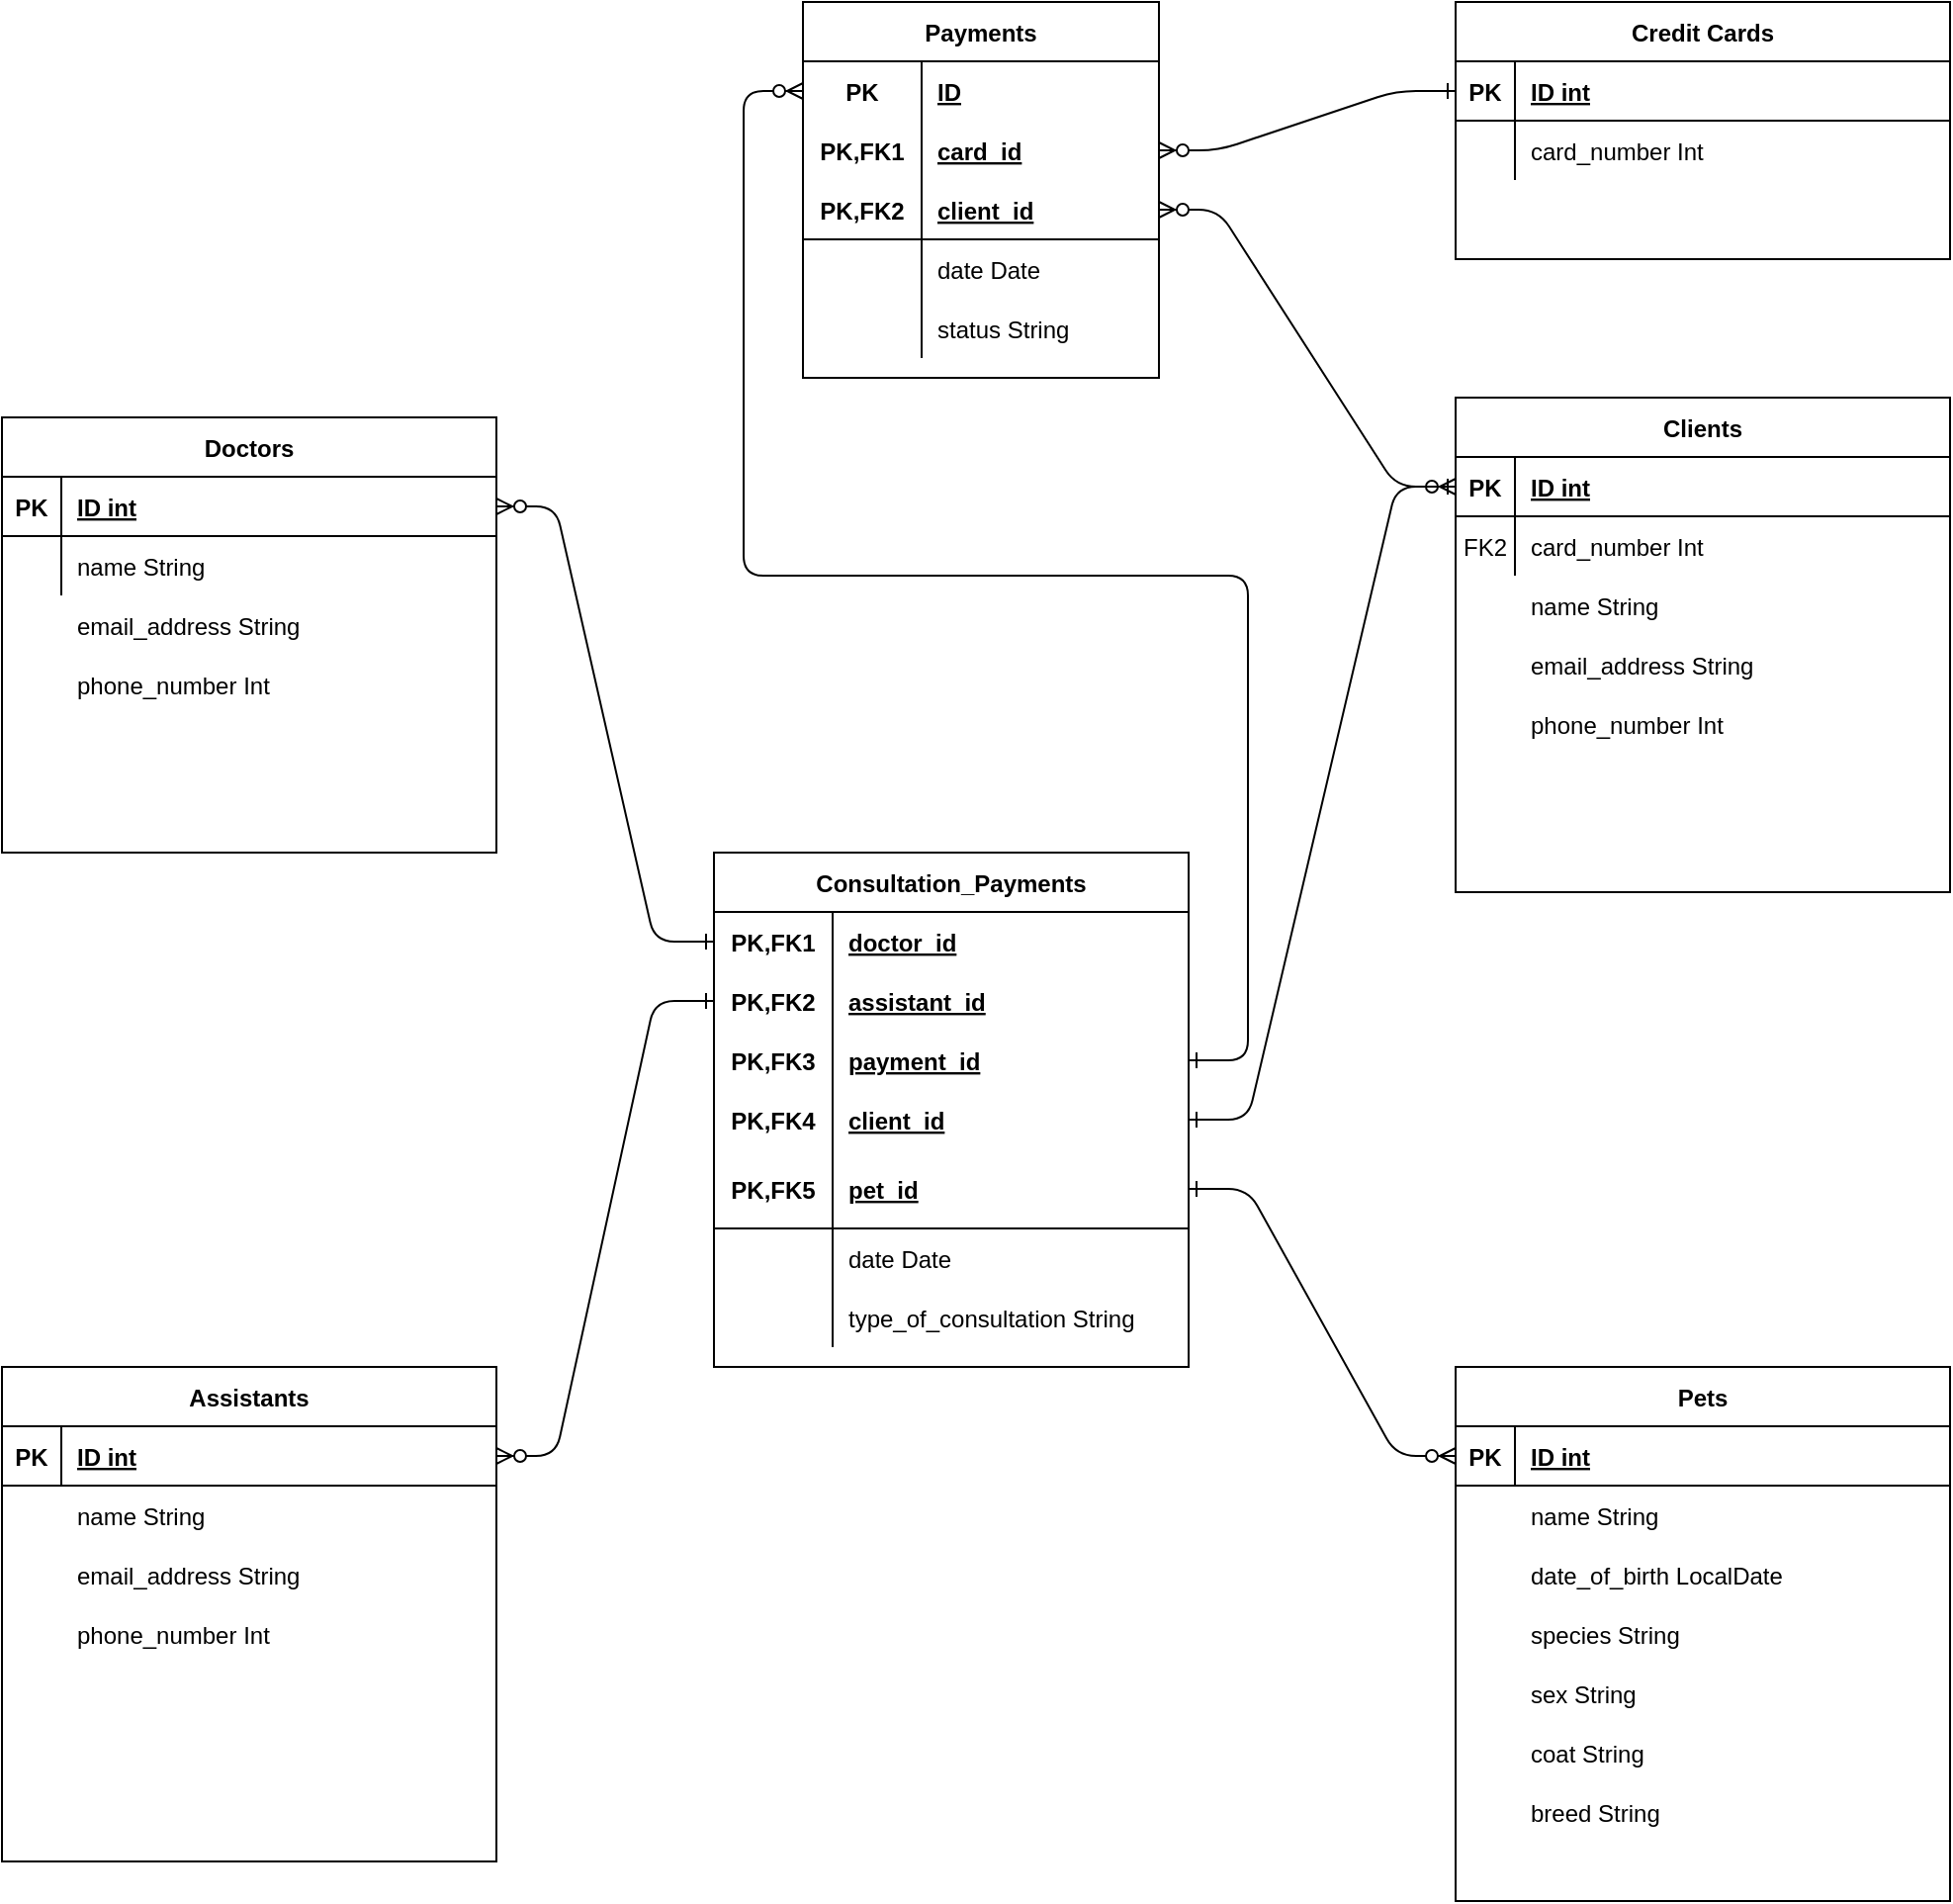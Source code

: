 <mxfile version="14.1.3" type="device"><diagram id="R2lEEEUBdFMjLlhIrx00" name="Page-1"><mxGraphModel dx="2245" dy="1969" grid="1" gridSize="10" guides="1" tooltips="1" connect="1" arrows="1" fold="1" page="1" pageScale="1" pageWidth="850" pageHeight="1100" math="0" shadow="0" extFonts="Permanent Marker^https://fonts.googleapis.com/css?family=Permanent+Marker"><root><mxCell id="0"/><mxCell id="1" parent="0"/><mxCell id="C-vyLk0tnHw3VtMMgP7b-2" value="Assistants" style="shape=table;startSize=30;container=1;collapsible=1;childLayout=tableLayout;fixedRows=1;rowLines=0;fontStyle=1;align=center;resizeLast=1;" parent="1" vertex="1"><mxGeometry x="-175" y="600" width="250" height="250.0" as="geometry"/></mxCell><mxCell id="C-vyLk0tnHw3VtMMgP7b-3" value="" style="shape=partialRectangle;collapsible=0;dropTarget=0;pointerEvents=0;fillColor=none;points=[[0,0.5],[1,0.5]];portConstraint=eastwest;top=0;left=0;right=0;bottom=1;" parent="C-vyLk0tnHw3VtMMgP7b-2" vertex="1"><mxGeometry y="30" width="250" height="30" as="geometry"/></mxCell><mxCell id="C-vyLk0tnHw3VtMMgP7b-4" value="PK" style="shape=partialRectangle;overflow=hidden;connectable=0;fillColor=none;top=0;left=0;bottom=0;right=0;fontStyle=1;" parent="C-vyLk0tnHw3VtMMgP7b-3" vertex="1"><mxGeometry width="30" height="30" as="geometry"/></mxCell><mxCell id="C-vyLk0tnHw3VtMMgP7b-5" value="ID int" style="shape=partialRectangle;overflow=hidden;connectable=0;fillColor=none;top=0;left=0;bottom=0;right=0;align=left;spacingLeft=6;fontStyle=5;" parent="C-vyLk0tnHw3VtMMgP7b-3" vertex="1"><mxGeometry x="30" width="220" height="30" as="geometry"/></mxCell><mxCell id="C-vyLk0tnHw3VtMMgP7b-23" value="Doctors" style="shape=table;startSize=30;container=1;collapsible=1;childLayout=tableLayout;fixedRows=1;rowLines=0;fontStyle=1;align=center;resizeLast=1;" parent="1" vertex="1"><mxGeometry x="-175" y="120" width="250" height="220" as="geometry"/></mxCell><mxCell id="C-vyLk0tnHw3VtMMgP7b-24" value="" style="shape=partialRectangle;collapsible=0;dropTarget=0;pointerEvents=0;fillColor=none;points=[[0,0.5],[1,0.5]];portConstraint=eastwest;top=0;left=0;right=0;bottom=1;" parent="C-vyLk0tnHw3VtMMgP7b-23" vertex="1"><mxGeometry y="30" width="250" height="30" as="geometry"/></mxCell><mxCell id="C-vyLk0tnHw3VtMMgP7b-25" value="PK" style="shape=partialRectangle;overflow=hidden;connectable=0;fillColor=none;top=0;left=0;bottom=0;right=0;fontStyle=1;" parent="C-vyLk0tnHw3VtMMgP7b-24" vertex="1"><mxGeometry width="30" height="30" as="geometry"/></mxCell><mxCell id="C-vyLk0tnHw3VtMMgP7b-26" value="ID int" style="shape=partialRectangle;overflow=hidden;connectable=0;fillColor=none;top=0;left=0;bottom=0;right=0;align=left;spacingLeft=6;fontStyle=5;" parent="C-vyLk0tnHw3VtMMgP7b-24" vertex="1"><mxGeometry x="30" width="220" height="30" as="geometry"/></mxCell><mxCell id="C-vyLk0tnHw3VtMMgP7b-27" value="" style="shape=partialRectangle;collapsible=0;dropTarget=0;pointerEvents=0;fillColor=none;points=[[0,0.5],[1,0.5]];portConstraint=eastwest;top=0;left=0;right=0;bottom=0;" parent="C-vyLk0tnHw3VtMMgP7b-23" vertex="1"><mxGeometry y="60" width="250" height="30" as="geometry"/></mxCell><mxCell id="C-vyLk0tnHw3VtMMgP7b-28" value="" style="shape=partialRectangle;overflow=hidden;connectable=0;fillColor=none;top=0;left=0;bottom=0;right=0;" parent="C-vyLk0tnHw3VtMMgP7b-27" vertex="1"><mxGeometry width="30" height="30" as="geometry"/></mxCell><mxCell id="C-vyLk0tnHw3VtMMgP7b-29" value="name String" style="shape=partialRectangle;overflow=hidden;connectable=0;fillColor=none;top=0;left=0;bottom=0;right=0;align=left;spacingLeft=6;" parent="C-vyLk0tnHw3VtMMgP7b-27" vertex="1"><mxGeometry x="30" width="220" height="30" as="geometry"/></mxCell><mxCell id="-oLC4qc5yoOejBbwxLFb-1" value="Credit Cards" style="shape=table;startSize=30;container=1;collapsible=1;childLayout=tableLayout;fixedRows=1;rowLines=0;fontStyle=1;align=center;resizeLast=1;" vertex="1" parent="1"><mxGeometry x="560" y="-90" width="250" height="130" as="geometry"/></mxCell><mxCell id="-oLC4qc5yoOejBbwxLFb-2" value="" style="shape=partialRectangle;collapsible=0;dropTarget=0;pointerEvents=0;fillColor=none;points=[[0,0.5],[1,0.5]];portConstraint=eastwest;top=0;left=0;right=0;bottom=1;" vertex="1" parent="-oLC4qc5yoOejBbwxLFb-1"><mxGeometry y="30" width="250" height="30" as="geometry"/></mxCell><mxCell id="-oLC4qc5yoOejBbwxLFb-3" value="PK" style="shape=partialRectangle;overflow=hidden;connectable=0;fillColor=none;top=0;left=0;bottom=0;right=0;fontStyle=1;" vertex="1" parent="-oLC4qc5yoOejBbwxLFb-2"><mxGeometry width="30" height="30" as="geometry"/></mxCell><mxCell id="-oLC4qc5yoOejBbwxLFb-4" value="ID int" style="shape=partialRectangle;overflow=hidden;connectable=0;fillColor=none;top=0;left=0;bottom=0;right=0;align=left;spacingLeft=6;fontStyle=5;" vertex="1" parent="-oLC4qc5yoOejBbwxLFb-2"><mxGeometry x="30" width="220" height="30" as="geometry"/></mxCell><mxCell id="-oLC4qc5yoOejBbwxLFb-5" value="" style="shape=partialRectangle;collapsible=0;dropTarget=0;pointerEvents=0;fillColor=none;points=[[0,0.5],[1,0.5]];portConstraint=eastwest;top=0;left=0;right=0;bottom=0;" vertex="1" parent="-oLC4qc5yoOejBbwxLFb-1"><mxGeometry y="60" width="250" height="30" as="geometry"/></mxCell><mxCell id="-oLC4qc5yoOejBbwxLFb-6" value="" style="shape=partialRectangle;overflow=hidden;connectable=0;fillColor=none;top=0;left=0;bottom=0;right=0;" vertex="1" parent="-oLC4qc5yoOejBbwxLFb-5"><mxGeometry width="30" height="30" as="geometry"/></mxCell><mxCell id="-oLC4qc5yoOejBbwxLFb-7" value="card_number Int" style="shape=partialRectangle;overflow=hidden;connectable=0;fillColor=none;top=0;left=0;bottom=0;right=0;align=left;spacingLeft=6;" vertex="1" parent="-oLC4qc5yoOejBbwxLFb-5"><mxGeometry x="30" width="220" height="30" as="geometry"/></mxCell><mxCell id="-oLC4qc5yoOejBbwxLFb-8" value="Pets" style="shape=table;startSize=30;container=1;collapsible=1;childLayout=tableLayout;fixedRows=1;rowLines=0;fontStyle=1;align=center;resizeLast=1;" vertex="1" parent="1"><mxGeometry x="560" y="600" width="250" height="270" as="geometry"/></mxCell><mxCell id="-oLC4qc5yoOejBbwxLFb-9" value="" style="shape=partialRectangle;collapsible=0;dropTarget=0;pointerEvents=0;fillColor=none;points=[[0,0.5],[1,0.5]];portConstraint=eastwest;top=0;left=0;right=0;bottom=1;" vertex="1" parent="-oLC4qc5yoOejBbwxLFb-8"><mxGeometry y="30" width="250" height="30" as="geometry"/></mxCell><mxCell id="-oLC4qc5yoOejBbwxLFb-10" value="PK" style="shape=partialRectangle;overflow=hidden;connectable=0;fillColor=none;top=0;left=0;bottom=0;right=0;fontStyle=1;" vertex="1" parent="-oLC4qc5yoOejBbwxLFb-9"><mxGeometry width="30" height="30" as="geometry"/></mxCell><mxCell id="-oLC4qc5yoOejBbwxLFb-11" value="ID int" style="shape=partialRectangle;overflow=hidden;connectable=0;fillColor=none;top=0;left=0;bottom=0;right=0;align=left;spacingLeft=6;fontStyle=5;" vertex="1" parent="-oLC4qc5yoOejBbwxLFb-9"><mxGeometry x="30" width="220" height="30" as="geometry"/></mxCell><mxCell id="-oLC4qc5yoOejBbwxLFb-15" value="Clients" style="shape=table;startSize=30;container=1;collapsible=1;childLayout=tableLayout;fixedRows=1;rowLines=0;fontStyle=1;align=center;resizeLast=1;" vertex="1" parent="1"><mxGeometry x="560" y="110" width="250" height="250" as="geometry"/></mxCell><mxCell id="-oLC4qc5yoOejBbwxLFb-16" value="" style="shape=partialRectangle;collapsible=0;dropTarget=0;pointerEvents=0;fillColor=none;points=[[0,0.5],[1,0.5]];portConstraint=eastwest;top=0;left=0;right=0;bottom=1;" vertex="1" parent="-oLC4qc5yoOejBbwxLFb-15"><mxGeometry y="30" width="250" height="30" as="geometry"/></mxCell><mxCell id="-oLC4qc5yoOejBbwxLFb-17" value="PK" style="shape=partialRectangle;overflow=hidden;connectable=0;fillColor=none;top=0;left=0;bottom=0;right=0;fontStyle=1;" vertex="1" parent="-oLC4qc5yoOejBbwxLFb-16"><mxGeometry width="30" height="30" as="geometry"/></mxCell><mxCell id="-oLC4qc5yoOejBbwxLFb-18" value="ID int" style="shape=partialRectangle;overflow=hidden;connectable=0;fillColor=none;top=0;left=0;bottom=0;right=0;align=left;spacingLeft=6;fontStyle=5;" vertex="1" parent="-oLC4qc5yoOejBbwxLFb-16"><mxGeometry x="30" width="220" height="30" as="geometry"/></mxCell><mxCell id="-oLC4qc5yoOejBbwxLFb-19" value="" style="shape=partialRectangle;collapsible=0;dropTarget=0;pointerEvents=0;fillColor=none;points=[[0,0.5],[1,0.5]];portConstraint=eastwest;top=0;left=0;right=0;bottom=0;" vertex="1" parent="-oLC4qc5yoOejBbwxLFb-15"><mxGeometry y="60" width="250" height="30" as="geometry"/></mxCell><mxCell id="-oLC4qc5yoOejBbwxLFb-20" value="" style="shape=partialRectangle;overflow=hidden;connectable=0;fillColor=none;top=0;left=0;bottom=0;right=0;" vertex="1" parent="-oLC4qc5yoOejBbwxLFb-19"><mxGeometry width="30" height="30" as="geometry"/></mxCell><mxCell id="-oLC4qc5yoOejBbwxLFb-21" value="card_number Int" style="shape=partialRectangle;overflow=hidden;connectable=0;fillColor=none;top=0;left=0;bottom=0;right=0;align=left;spacingLeft=6;" vertex="1" parent="-oLC4qc5yoOejBbwxLFb-19"><mxGeometry x="30" width="220" height="30" as="geometry"/></mxCell><mxCell id="-oLC4qc5yoOejBbwxLFb-25" value="email_address String" style="shape=partialRectangle;overflow=hidden;connectable=0;fillColor=none;top=0;left=0;bottom=0;right=0;align=left;spacingLeft=6;" vertex="1" parent="1"><mxGeometry x="-145" y="210" width="220" height="30" as="geometry"/></mxCell><mxCell id="-oLC4qc5yoOejBbwxLFb-26" value="phone_number Int" style="shape=partialRectangle;overflow=hidden;connectable=0;fillColor=none;top=0;left=0;bottom=0;right=0;align=left;spacingLeft=6;" vertex="1" parent="1"><mxGeometry x="-145" y="240" width="220" height="30" as="geometry"/></mxCell><mxCell id="-oLC4qc5yoOejBbwxLFb-41" value="name String" style="shape=partialRectangle;overflow=hidden;connectable=0;fillColor=none;top=0;left=0;bottom=0;right=0;align=left;spacingLeft=6;" vertex="1" parent="1"><mxGeometry x="590" y="660" width="220" height="30" as="geometry"/></mxCell><mxCell id="-oLC4qc5yoOejBbwxLFb-42" value="sex String" style="shape=partialRectangle;overflow=hidden;connectable=0;fillColor=none;top=0;left=0;bottom=0;right=0;align=left;spacingLeft=6;" vertex="1" parent="1"><mxGeometry x="590" y="750" width="220" height="30" as="geometry"/></mxCell><mxCell id="-oLC4qc5yoOejBbwxLFb-43" value="date_of_birth LocalDate" style="shape=partialRectangle;overflow=hidden;connectable=0;fillColor=none;top=0;left=0;bottom=0;right=0;align=left;spacingLeft=6;" vertex="1" parent="1"><mxGeometry x="590" y="690" width="220" height="30" as="geometry"/></mxCell><mxCell id="-oLC4qc5yoOejBbwxLFb-44" value="species String" style="shape=partialRectangle;overflow=hidden;connectable=0;fillColor=none;top=0;left=0;bottom=0;right=0;align=left;spacingLeft=6;" vertex="1" parent="1"><mxGeometry x="590" y="720" width="220" height="30" as="geometry"/></mxCell><mxCell id="-oLC4qc5yoOejBbwxLFb-45" value="coat String" style="shape=partialRectangle;overflow=hidden;connectable=0;fillColor=none;top=0;left=0;bottom=0;right=0;align=left;spacingLeft=6;" vertex="1" parent="1"><mxGeometry x="590" y="780" width="220" height="30" as="geometry"/></mxCell><mxCell id="-oLC4qc5yoOejBbwxLFb-46" value="breed String" style="shape=partialRectangle;overflow=hidden;connectable=0;fillColor=none;top=0;left=0;bottom=0;right=0;align=left;spacingLeft=6;" vertex="1" parent="1"><mxGeometry x="590" y="810" width="220" height="30" as="geometry"/></mxCell><mxCell id="-oLC4qc5yoOejBbwxLFb-47" value="FK2" style="shape=partialRectangle;overflow=hidden;connectable=0;fillColor=none;top=0;left=0;bottom=0;right=0;" vertex="1" parent="1"><mxGeometry x="560" y="170" width="30" height="30" as="geometry"/></mxCell><mxCell id="-oLC4qc5yoOejBbwxLFb-49" value="name String" style="shape=partialRectangle;overflow=hidden;connectable=0;fillColor=none;top=0;left=0;bottom=0;right=0;align=left;spacingLeft=6;" vertex="1" parent="1"><mxGeometry x="-145" y="660" width="220" height="30" as="geometry"/></mxCell><mxCell id="-oLC4qc5yoOejBbwxLFb-50" value="email_address String" style="shape=partialRectangle;overflow=hidden;connectable=0;fillColor=none;top=0;left=0;bottom=0;right=0;align=left;spacingLeft=6;" vertex="1" parent="1"><mxGeometry x="-145" y="690" width="220" height="30" as="geometry"/></mxCell><mxCell id="-oLC4qc5yoOejBbwxLFb-51" value="phone_number Int" style="shape=partialRectangle;overflow=hidden;connectable=0;fillColor=none;top=0;left=0;bottom=0;right=0;align=left;spacingLeft=6;" vertex="1" parent="1"><mxGeometry x="-145" y="720" width="220" height="30" as="geometry"/></mxCell><mxCell id="-oLC4qc5yoOejBbwxLFb-52" value="name String" style="shape=partialRectangle;overflow=hidden;connectable=0;fillColor=none;top=0;left=0;bottom=0;right=0;align=left;spacingLeft=6;" vertex="1" parent="1"><mxGeometry x="590" y="200" width="220" height="30" as="geometry"/></mxCell><mxCell id="-oLC4qc5yoOejBbwxLFb-53" value="email_address String" style="shape=partialRectangle;overflow=hidden;connectable=0;fillColor=none;top=0;left=0;bottom=0;right=0;align=left;spacingLeft=6;" vertex="1" parent="1"><mxGeometry x="590" y="230" width="220" height="30" as="geometry"/></mxCell><mxCell id="-oLC4qc5yoOejBbwxLFb-54" value="phone_number Int" style="shape=partialRectangle;overflow=hidden;connectable=0;fillColor=none;top=0;left=0;bottom=0;right=0;align=left;spacingLeft=6;" vertex="1" parent="1"><mxGeometry x="590" y="260" width="220" height="30" as="geometry"/></mxCell><mxCell id="-oLC4qc5yoOejBbwxLFb-65" value="Consultation_Payments" style="shape=table;startSize=30;container=1;collapsible=1;childLayout=tableLayout;fixedRows=1;rowLines=0;fontStyle=1;align=center;resizeLast=1;" vertex="1" parent="1"><mxGeometry x="185" y="340" width="240" height="260" as="geometry"><mxRectangle x="-170" y="480" width="140" height="30" as="alternateBounds"/></mxGeometry></mxCell><mxCell id="-oLC4qc5yoOejBbwxLFb-66" value="" style="shape=partialRectangle;collapsible=0;dropTarget=0;pointerEvents=0;fillColor=none;top=0;left=0;bottom=0;right=0;points=[[0,0.5],[1,0.5]];portConstraint=eastwest;" vertex="1" parent="-oLC4qc5yoOejBbwxLFb-65"><mxGeometry y="30" width="240" height="30" as="geometry"/></mxCell><mxCell id="-oLC4qc5yoOejBbwxLFb-67" value="PK,FK1" style="shape=partialRectangle;connectable=0;fillColor=none;top=0;left=0;bottom=0;right=0;fontStyle=1;overflow=hidden;" vertex="1" parent="-oLC4qc5yoOejBbwxLFb-66"><mxGeometry width="60" height="30" as="geometry"/></mxCell><mxCell id="-oLC4qc5yoOejBbwxLFb-68" value="doctor_id" style="shape=partialRectangle;connectable=0;fillColor=none;top=0;left=0;bottom=0;right=0;align=left;spacingLeft=6;fontStyle=5;overflow=hidden;" vertex="1" parent="-oLC4qc5yoOejBbwxLFb-66"><mxGeometry x="60" width="180" height="30" as="geometry"/></mxCell><mxCell id="-oLC4qc5yoOejBbwxLFb-86" value="" style="shape=partialRectangle;collapsible=0;dropTarget=0;pointerEvents=0;fillColor=none;top=0;left=0;bottom=0;right=0;points=[[0,0.5],[1,0.5]];portConstraint=eastwest;" vertex="1" parent="-oLC4qc5yoOejBbwxLFb-65"><mxGeometry y="60" width="240" height="30" as="geometry"/></mxCell><mxCell id="-oLC4qc5yoOejBbwxLFb-87" value="PK,FK2" style="shape=partialRectangle;connectable=0;fillColor=none;top=0;left=0;bottom=0;right=0;fontStyle=1;overflow=hidden;" vertex="1" parent="-oLC4qc5yoOejBbwxLFb-86"><mxGeometry width="60" height="30" as="geometry"/></mxCell><mxCell id="-oLC4qc5yoOejBbwxLFb-88" value="assistant_id" style="shape=partialRectangle;connectable=0;fillColor=none;top=0;left=0;bottom=0;right=0;align=left;spacingLeft=6;fontStyle=5;overflow=hidden;" vertex="1" parent="-oLC4qc5yoOejBbwxLFb-86"><mxGeometry x="60" width="180" height="30" as="geometry"/></mxCell><mxCell id="-oLC4qc5yoOejBbwxLFb-167" value="" style="shape=partialRectangle;collapsible=0;dropTarget=0;pointerEvents=0;fillColor=none;top=0;left=0;bottom=0;right=0;points=[[0,0.5],[1,0.5]];portConstraint=eastwest;" vertex="1" parent="-oLC4qc5yoOejBbwxLFb-65"><mxGeometry y="90" width="240" height="30" as="geometry"/></mxCell><mxCell id="-oLC4qc5yoOejBbwxLFb-168" value="PK,FK3" style="shape=partialRectangle;connectable=0;fillColor=none;top=0;left=0;bottom=0;right=0;fontStyle=1;overflow=hidden;" vertex="1" parent="-oLC4qc5yoOejBbwxLFb-167"><mxGeometry width="60" height="30" as="geometry"/></mxCell><mxCell id="-oLC4qc5yoOejBbwxLFb-169" value="payment_id" style="shape=partialRectangle;connectable=0;fillColor=none;top=0;left=0;bottom=0;right=0;align=left;spacingLeft=6;fontStyle=5;overflow=hidden;" vertex="1" parent="-oLC4qc5yoOejBbwxLFb-167"><mxGeometry x="60" width="180" height="30" as="geometry"/></mxCell><mxCell id="-oLC4qc5yoOejBbwxLFb-111" value="" style="shape=partialRectangle;collapsible=0;dropTarget=0;pointerEvents=0;fillColor=none;top=0;left=0;bottom=0;right=0;points=[[0,0.5],[1,0.5]];portConstraint=eastwest;" vertex="1" parent="-oLC4qc5yoOejBbwxLFb-65"><mxGeometry y="120" width="240" height="30" as="geometry"/></mxCell><mxCell id="-oLC4qc5yoOejBbwxLFb-112" value="PK,FK4" style="shape=partialRectangle;connectable=0;fillColor=none;top=0;left=0;bottom=0;right=0;fontStyle=1;overflow=hidden;" vertex="1" parent="-oLC4qc5yoOejBbwxLFb-111"><mxGeometry width="60" height="30" as="geometry"/></mxCell><mxCell id="-oLC4qc5yoOejBbwxLFb-113" value="client_id" style="shape=partialRectangle;connectable=0;fillColor=none;top=0;left=0;bottom=0;right=0;align=left;spacingLeft=6;fontStyle=5;overflow=hidden;" vertex="1" parent="-oLC4qc5yoOejBbwxLFb-111"><mxGeometry x="60" width="180" height="30" as="geometry"/></mxCell><object label="" pet_id="" id="-oLC4qc5yoOejBbwxLFb-69"><mxCell style="shape=partialRectangle;collapsible=0;dropTarget=0;pointerEvents=0;fillColor=none;top=0;left=0;bottom=1;right=0;points=[[0,0.5],[1,0.5]];portConstraint=eastwest;" vertex="1" parent="-oLC4qc5yoOejBbwxLFb-65"><mxGeometry y="150" width="240" height="40" as="geometry"/></mxCell></object><mxCell id="-oLC4qc5yoOejBbwxLFb-70" value="PK,FK5" style="shape=partialRectangle;connectable=0;fillColor=none;top=0;left=0;bottom=0;right=0;fontStyle=1;overflow=hidden;" vertex="1" parent="-oLC4qc5yoOejBbwxLFb-69"><mxGeometry width="60" height="40" as="geometry"/></mxCell><mxCell id="-oLC4qc5yoOejBbwxLFb-71" value="pet_id" style="shape=partialRectangle;connectable=0;fillColor=none;top=0;left=0;bottom=0;right=0;align=left;spacingLeft=6;fontStyle=5;overflow=hidden;" vertex="1" parent="-oLC4qc5yoOejBbwxLFb-69"><mxGeometry x="60" width="180" height="40" as="geometry"/></mxCell><mxCell id="-oLC4qc5yoOejBbwxLFb-72" value="" style="shape=partialRectangle;collapsible=0;dropTarget=0;pointerEvents=0;fillColor=none;top=0;left=0;bottom=0;right=0;points=[[0,0.5],[1,0.5]];portConstraint=eastwest;" vertex="1" parent="-oLC4qc5yoOejBbwxLFb-65"><mxGeometry y="190" width="240" height="30" as="geometry"/></mxCell><mxCell id="-oLC4qc5yoOejBbwxLFb-73" value="" style="shape=partialRectangle;connectable=0;fillColor=none;top=0;left=0;bottom=0;right=0;editable=1;overflow=hidden;" vertex="1" parent="-oLC4qc5yoOejBbwxLFb-72"><mxGeometry width="60" height="30" as="geometry"/></mxCell><mxCell id="-oLC4qc5yoOejBbwxLFb-74" value="date Date" style="shape=partialRectangle;connectable=0;fillColor=none;top=0;left=0;bottom=0;right=0;align=left;spacingLeft=6;overflow=hidden;" vertex="1" parent="-oLC4qc5yoOejBbwxLFb-72"><mxGeometry x="60" width="180" height="30" as="geometry"/></mxCell><mxCell id="-oLC4qc5yoOejBbwxLFb-75" value="" style="shape=partialRectangle;collapsible=0;dropTarget=0;pointerEvents=0;fillColor=none;top=0;left=0;bottom=0;right=0;points=[[0,0.5],[1,0.5]];portConstraint=eastwest;" vertex="1" parent="-oLC4qc5yoOejBbwxLFb-65"><mxGeometry y="220" width="240" height="30" as="geometry"/></mxCell><mxCell id="-oLC4qc5yoOejBbwxLFb-76" value="" style="shape=partialRectangle;connectable=0;fillColor=none;top=0;left=0;bottom=0;right=0;editable=1;overflow=hidden;" vertex="1" parent="-oLC4qc5yoOejBbwxLFb-75"><mxGeometry width="60" height="30" as="geometry"/></mxCell><mxCell id="-oLC4qc5yoOejBbwxLFb-77" value="type_of_consultation String" style="shape=partialRectangle;connectable=0;fillColor=none;top=0;left=0;bottom=0;right=0;align=left;spacingLeft=6;overflow=hidden;" vertex="1" parent="-oLC4qc5yoOejBbwxLFb-75"><mxGeometry x="60" width="180" height="30" as="geometry"/></mxCell><mxCell id="-oLC4qc5yoOejBbwxLFb-115" value="" style="edgeStyle=entityRelationEdgeStyle;endArrow=ERzeroToMany;startArrow=ERone;endFill=1;startFill=0;exitX=0;exitY=0.5;exitDx=0;exitDy=0;entryX=1;entryY=0.5;entryDx=0;entryDy=0;" edge="1" parent="1" source="-oLC4qc5yoOejBbwxLFb-66" target="C-vyLk0tnHw3VtMMgP7b-24"><mxGeometry width="100" height="100" relative="1" as="geometry"><mxPoint x="145" y="180" as="sourcePoint"/><mxPoint x="120" y="190" as="targetPoint"/></mxGeometry></mxCell><mxCell id="-oLC4qc5yoOejBbwxLFb-116" value="" style="edgeStyle=entityRelationEdgeStyle;endArrow=ERzeroToMany;startArrow=ERone;endFill=1;startFill=0;exitX=0;exitY=0.5;exitDx=0;exitDy=0;entryX=1;entryY=0.5;entryDx=0;entryDy=0;" edge="1" parent="1" source="-oLC4qc5yoOejBbwxLFb-86" target="C-vyLk0tnHw3VtMMgP7b-3"><mxGeometry width="100" height="100" relative="1" as="geometry"><mxPoint x="135" y="420" as="sourcePoint"/><mxPoint x="150" y="1070.0" as="targetPoint"/></mxGeometry></mxCell><mxCell id="-oLC4qc5yoOejBbwxLFb-117" value="" style="edgeStyle=entityRelationEdgeStyle;endArrow=ERzeroToMany;startArrow=ERone;endFill=1;startFill=0;exitX=1;exitY=0.5;exitDx=0;exitDy=0;entryX=0;entryY=0.5;entryDx=0;entryDy=0;" edge="1" parent="1" source="-oLC4qc5yoOejBbwxLFb-111" target="-oLC4qc5yoOejBbwxLFb-16"><mxGeometry width="100" height="100" relative="1" as="geometry"><mxPoint x="475" y="440" as="sourcePoint"/><mxPoint x="490" y="1090.0" as="targetPoint"/></mxGeometry></mxCell><mxCell id="-oLC4qc5yoOejBbwxLFb-118" value="" style="edgeStyle=entityRelationEdgeStyle;endArrow=ERzeroToMany;startArrow=ERone;endFill=1;startFill=0;exitX=1;exitY=0.5;exitDx=0;exitDy=0;entryX=0;entryY=0.5;entryDx=0;entryDy=0;" edge="1" parent="1" source="-oLC4qc5yoOejBbwxLFb-69" target="-oLC4qc5yoOejBbwxLFb-9"><mxGeometry width="100" height="100" relative="1" as="geometry"><mxPoint x="435" y="480" as="sourcePoint"/><mxPoint x="450" y="1130.0" as="targetPoint"/></mxGeometry></mxCell><mxCell id="-oLC4qc5yoOejBbwxLFb-119" value="Payments" style="shape=table;startSize=30;container=1;collapsible=1;childLayout=tableLayout;fixedRows=1;rowLines=0;fontStyle=1;align=center;resizeLast=1;" vertex="1" parent="1"><mxGeometry x="230" y="-90" width="180" height="190" as="geometry"/></mxCell><mxCell id="-oLC4qc5yoOejBbwxLFb-161" value="" style="shape=partialRectangle;collapsible=0;dropTarget=0;pointerEvents=0;fillColor=none;top=0;left=0;bottom=0;right=0;points=[[0,0.5],[1,0.5]];portConstraint=eastwest;" vertex="1" parent="-oLC4qc5yoOejBbwxLFb-119"><mxGeometry y="30" width="180" height="30" as="geometry"/></mxCell><mxCell id="-oLC4qc5yoOejBbwxLFb-162" value="PK" style="shape=partialRectangle;connectable=0;fillColor=none;top=0;left=0;bottom=0;right=0;fontStyle=1;overflow=hidden;" vertex="1" parent="-oLC4qc5yoOejBbwxLFb-161"><mxGeometry width="60" height="30" as="geometry"/></mxCell><mxCell id="-oLC4qc5yoOejBbwxLFb-163" value="ID" style="shape=partialRectangle;connectable=0;fillColor=none;top=0;left=0;bottom=0;right=0;align=left;spacingLeft=6;fontStyle=5;overflow=hidden;" vertex="1" parent="-oLC4qc5yoOejBbwxLFb-161"><mxGeometry x="60" width="120" height="30" as="geometry"/></mxCell><mxCell id="-oLC4qc5yoOejBbwxLFb-177" value="" style="shape=partialRectangle;collapsible=0;dropTarget=0;pointerEvents=0;fillColor=none;top=0;left=0;bottom=0;right=0;points=[[0,0.5],[1,0.5]];portConstraint=eastwest;" vertex="1" parent="-oLC4qc5yoOejBbwxLFb-119"><mxGeometry y="60" width="180" height="30" as="geometry"/></mxCell><mxCell id="-oLC4qc5yoOejBbwxLFb-178" value="PK,FK1" style="shape=partialRectangle;connectable=0;fillColor=none;top=0;left=0;bottom=0;right=0;fontStyle=1;overflow=hidden;" vertex="1" parent="-oLC4qc5yoOejBbwxLFb-177"><mxGeometry width="60" height="30" as="geometry"/></mxCell><mxCell id="-oLC4qc5yoOejBbwxLFb-179" value="card_id" style="shape=partialRectangle;connectable=0;fillColor=none;top=0;left=0;bottom=0;right=0;align=left;spacingLeft=6;fontStyle=5;overflow=hidden;" vertex="1" parent="-oLC4qc5yoOejBbwxLFb-177"><mxGeometry x="60" width="120" height="30" as="geometry"/></mxCell><mxCell id="-oLC4qc5yoOejBbwxLFb-123" value="" style="shape=partialRectangle;collapsible=0;dropTarget=0;pointerEvents=0;fillColor=none;top=0;left=0;bottom=1;right=0;points=[[0,0.5],[1,0.5]];portConstraint=eastwest;" vertex="1" parent="-oLC4qc5yoOejBbwxLFb-119"><mxGeometry y="90" width="180" height="30" as="geometry"/></mxCell><mxCell id="-oLC4qc5yoOejBbwxLFb-124" value="PK,FK2" style="shape=partialRectangle;connectable=0;fillColor=none;top=0;left=0;bottom=0;right=0;fontStyle=1;overflow=hidden;" vertex="1" parent="-oLC4qc5yoOejBbwxLFb-123"><mxGeometry width="60" height="30" as="geometry"/></mxCell><mxCell id="-oLC4qc5yoOejBbwxLFb-125" value="client_id" style="shape=partialRectangle;connectable=0;fillColor=none;top=0;left=0;bottom=0;right=0;align=left;spacingLeft=6;fontStyle=5;overflow=hidden;" vertex="1" parent="-oLC4qc5yoOejBbwxLFb-123"><mxGeometry x="60" width="120" height="30" as="geometry"/></mxCell><mxCell id="-oLC4qc5yoOejBbwxLFb-126" value="" style="shape=partialRectangle;collapsible=0;dropTarget=0;pointerEvents=0;fillColor=none;top=0;left=0;bottom=0;right=0;points=[[0,0.5],[1,0.5]];portConstraint=eastwest;" vertex="1" parent="-oLC4qc5yoOejBbwxLFb-119"><mxGeometry y="120" width="180" height="30" as="geometry"/></mxCell><mxCell id="-oLC4qc5yoOejBbwxLFb-127" value="" style="shape=partialRectangle;connectable=0;fillColor=none;top=0;left=0;bottom=0;right=0;editable=1;overflow=hidden;" vertex="1" parent="-oLC4qc5yoOejBbwxLFb-126"><mxGeometry width="60" height="30" as="geometry"/></mxCell><mxCell id="-oLC4qc5yoOejBbwxLFb-128" value="date Date" style="shape=partialRectangle;connectable=0;fillColor=none;top=0;left=0;bottom=0;right=0;align=left;spacingLeft=6;overflow=hidden;" vertex="1" parent="-oLC4qc5yoOejBbwxLFb-126"><mxGeometry x="60" width="120" height="30" as="geometry"/></mxCell><mxCell id="-oLC4qc5yoOejBbwxLFb-129" value="" style="shape=partialRectangle;collapsible=0;dropTarget=0;pointerEvents=0;fillColor=none;top=0;left=0;bottom=0;right=0;points=[[0,0.5],[1,0.5]];portConstraint=eastwest;" vertex="1" parent="-oLC4qc5yoOejBbwxLFb-119"><mxGeometry y="150" width="180" height="30" as="geometry"/></mxCell><mxCell id="-oLC4qc5yoOejBbwxLFb-130" value="" style="shape=partialRectangle;connectable=0;fillColor=none;top=0;left=0;bottom=0;right=0;editable=1;overflow=hidden;" vertex="1" parent="-oLC4qc5yoOejBbwxLFb-129"><mxGeometry width="60" height="30" as="geometry"/></mxCell><mxCell id="-oLC4qc5yoOejBbwxLFb-131" value="status String" style="shape=partialRectangle;connectable=0;fillColor=none;top=0;left=0;bottom=0;right=0;align=left;spacingLeft=6;overflow=hidden;" vertex="1" parent="-oLC4qc5yoOejBbwxLFb-129"><mxGeometry x="60" width="120" height="30" as="geometry"/></mxCell><mxCell id="-oLC4qc5yoOejBbwxLFb-132" value="" style="edgeStyle=entityRelationEdgeStyle;endArrow=ERzeroToMany;startArrow=ERone;endFill=1;startFill=0;exitX=0;exitY=0.5;exitDx=0;exitDy=0;entryX=1;entryY=0.5;entryDx=0;entryDy=0;" edge="1" parent="1" source="-oLC4qc5yoOejBbwxLFb-2" target="-oLC4qc5yoOejBbwxLFb-177"><mxGeometry width="100" height="100" relative="1" as="geometry"><mxPoint x="480" y="-60.0" as="sourcePoint"/><mxPoint x="615" y="-350" as="targetPoint"/></mxGeometry></mxCell><mxCell id="-oLC4qc5yoOejBbwxLFb-133" value="" style="edgeStyle=entityRelationEdgeStyle;endArrow=ERzeroToMany;startArrow=ERone;endFill=1;startFill=0;exitX=0;exitY=0.5;exitDx=0;exitDy=0;entryX=1;entryY=0.5;entryDx=0;entryDy=0;" edge="1" parent="1" source="-oLC4qc5yoOejBbwxLFb-16" target="-oLC4qc5yoOejBbwxLFb-123"><mxGeometry width="100" height="100" relative="1" as="geometry"><mxPoint x="460" y="120" as="sourcePoint"/><mxPoint x="480" y="15" as="targetPoint"/></mxGeometry></mxCell><mxCell id="-oLC4qc5yoOejBbwxLFb-170" value="" style="edgeStyle=entityRelationEdgeStyle;endArrow=ERzeroToMany;startArrow=ERone;endFill=1;startFill=0;exitX=1;exitY=0.5;exitDx=0;exitDy=0;" edge="1" parent="1" source="-oLC4qc5yoOejBbwxLFb-167"><mxGeometry width="100" height="100" relative="1" as="geometry"><mxPoint x="195" y="395" as="sourcePoint"/><mxPoint x="230" y="-45" as="targetPoint"/></mxGeometry></mxCell></root></mxGraphModel></diagram></mxfile>